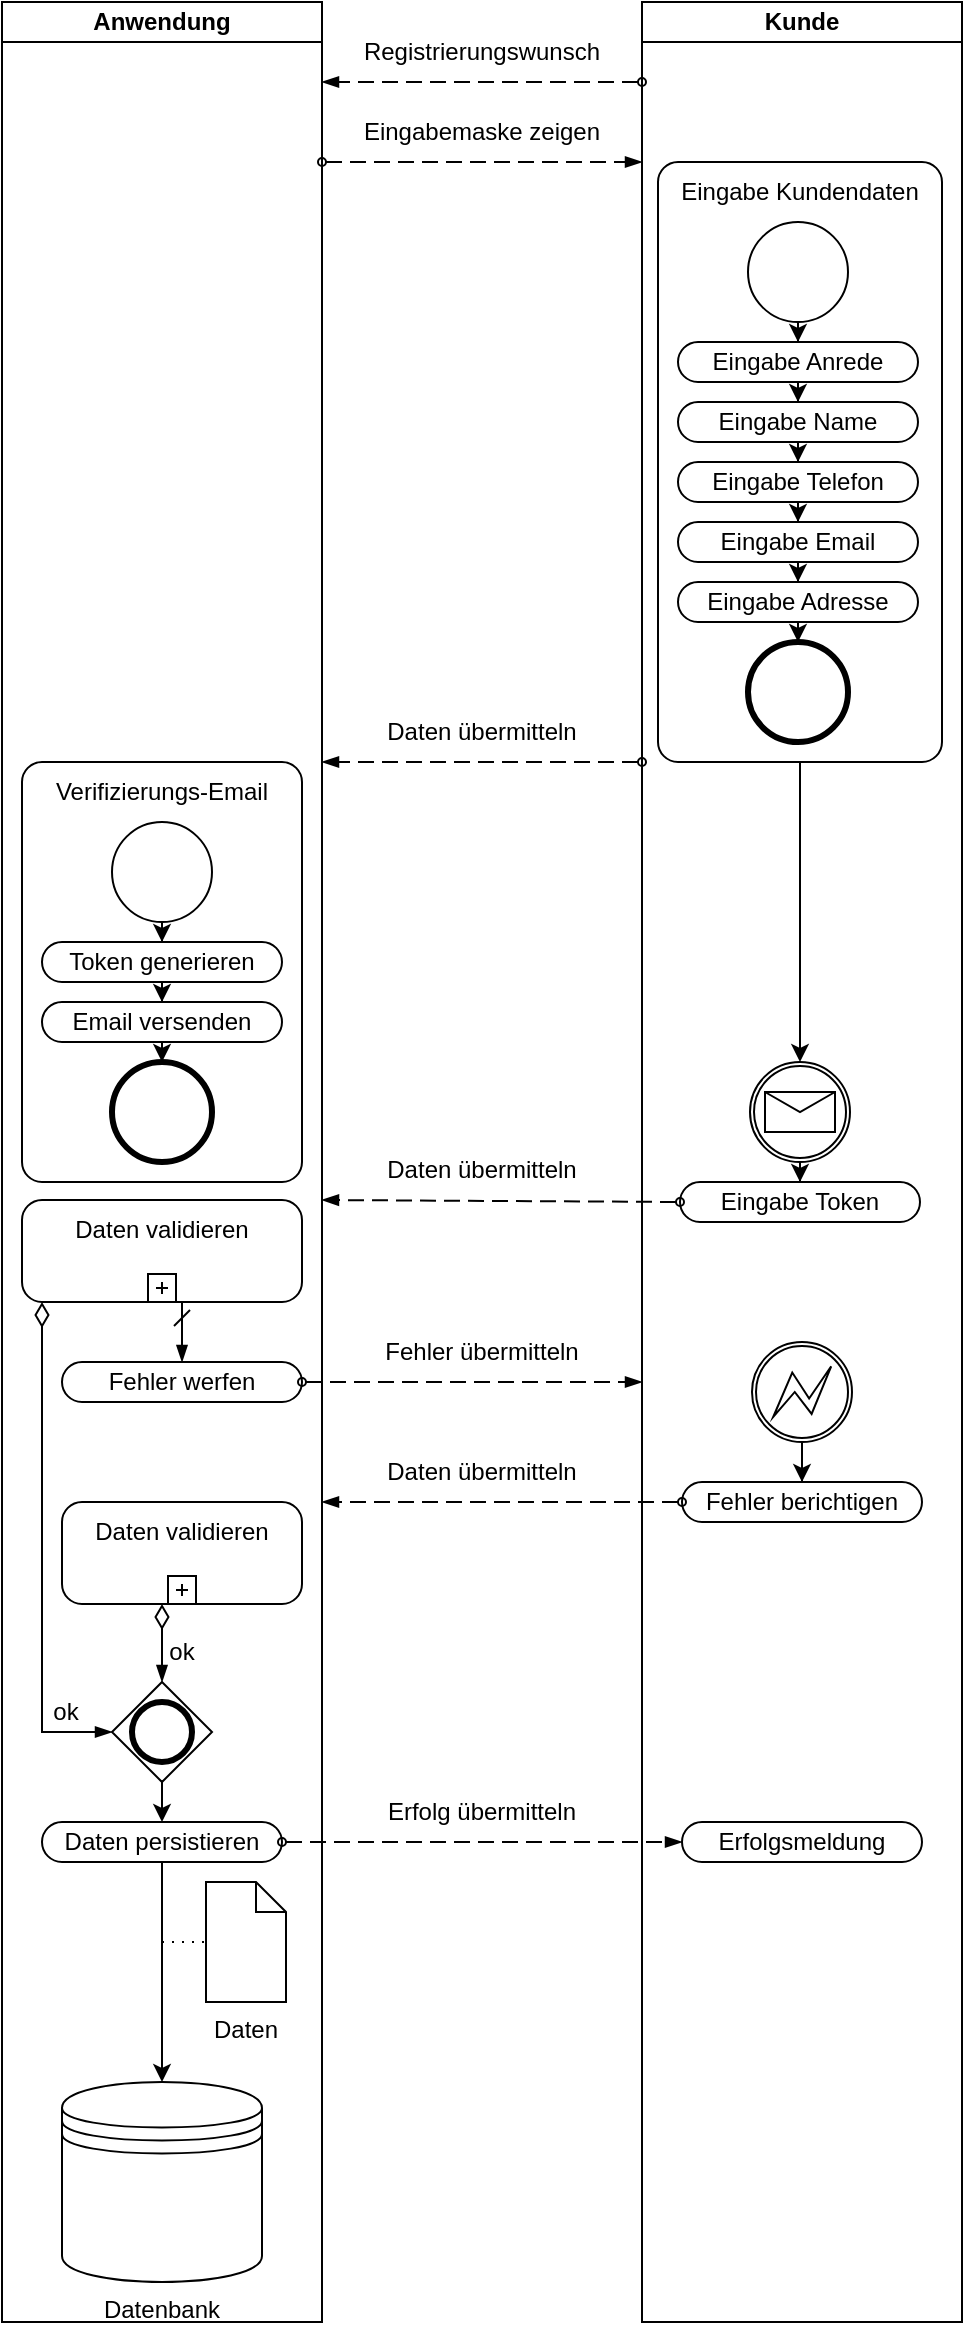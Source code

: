 <mxfile version="20.8.5" type="github">
  <diagram id="43jtYvTyGZ0bYMqSjgvY" name="Seite-1">
    <mxGraphModel dx="988" dy="540" grid="1" gridSize="10" guides="1" tooltips="1" connect="1" arrows="1" fold="1" page="1" pageScale="1" pageWidth="827" pageHeight="1169" math="0" shadow="0">
      <root>
        <mxCell id="0" />
        <mxCell id="1" parent="0" />
        <mxCell id="TToC9XK3ww74etlPqj3n-1" value="Anwendung" style="swimlane;startSize=20;whiteSpace=wrap;html=1;" vertex="1" parent="1">
          <mxGeometry x="160" width="160" height="1160" as="geometry" />
        </mxCell>
        <mxCell id="TToC9XK3ww74etlPqj3n-28" value="" style="points=[[0.25,0,0],[0.5,0,0],[0.75,0,0],[1,0.25,0],[1,0.5,0],[1,0.75,0],[0.75,1,0],[0.5,1,0],[0.25,1,0],[0,0.75,0],[0,0.5,0],[0,0.25,0]];shape=mxgraph.bpmn.task;whiteSpace=wrap;rectStyle=rounded;size=10;html=1;taskMarker=abstract;" vertex="1" parent="TToC9XK3ww74etlPqj3n-1">
          <mxGeometry x="10" y="380" width="140" height="210" as="geometry" />
        </mxCell>
        <mxCell id="TToC9XK3ww74etlPqj3n-29" value="Verifizierungs-Email" style="text;html=1;strokeColor=none;fillColor=none;align=center;verticalAlign=middle;whiteSpace=wrap;rounded=0;" vertex="1" parent="TToC9XK3ww74etlPqj3n-1">
          <mxGeometry x="10" y="380" width="140" height="30" as="geometry" />
        </mxCell>
        <mxCell id="TToC9XK3ww74etlPqj3n-32" style="edgeStyle=orthogonalEdgeStyle;rounded=0;orthogonalLoop=1;jettySize=auto;html=1;entryX=0.5;entryY=0;entryDx=0;entryDy=0;entryPerimeter=0;" edge="1" parent="TToC9XK3ww74etlPqj3n-1" source="TToC9XK3ww74etlPqj3n-30" target="TToC9XK3ww74etlPqj3n-31">
          <mxGeometry relative="1" as="geometry" />
        </mxCell>
        <mxCell id="TToC9XK3ww74etlPqj3n-30" value="" style="points=[[0.145,0.145,0],[0.5,0,0],[0.855,0.145,0],[1,0.5,0],[0.855,0.855,0],[0.5,1,0],[0.145,0.855,0],[0,0.5,0]];shape=mxgraph.bpmn.event;html=1;verticalLabelPosition=bottom;labelBackgroundColor=#ffffff;verticalAlign=top;align=center;perimeter=ellipsePerimeter;outlineConnect=0;aspect=fixed;outline=standard;symbol=general;" vertex="1" parent="TToC9XK3ww74etlPqj3n-1">
          <mxGeometry x="55" y="410" width="50" height="50" as="geometry" />
        </mxCell>
        <mxCell id="TToC9XK3ww74etlPqj3n-34" value="" style="edgeStyle=orthogonalEdgeStyle;rounded=0;orthogonalLoop=1;jettySize=auto;html=1;" edge="1" parent="TToC9XK3ww74etlPqj3n-1" source="TToC9XK3ww74etlPqj3n-31" target="TToC9XK3ww74etlPqj3n-33">
          <mxGeometry relative="1" as="geometry" />
        </mxCell>
        <mxCell id="TToC9XK3ww74etlPqj3n-31" value="Token generieren" style="points=[[0.25,0,0],[0.5,0,0],[0.75,0,0],[1,0.25,0],[1,0.5,0],[1,0.75,0],[0.75,1,0],[0.5,1,0],[0.25,1,0],[0,0.75,0],[0,0.5,0],[0,0.25,0]];shape=mxgraph.bpmn.task;whiteSpace=wrap;rectStyle=rounded;size=10;html=1;taskMarker=abstract;" vertex="1" parent="TToC9XK3ww74etlPqj3n-1">
          <mxGeometry x="20" y="470" width="120" height="20" as="geometry" />
        </mxCell>
        <mxCell id="TToC9XK3ww74etlPqj3n-36" style="edgeStyle=orthogonalEdgeStyle;rounded=0;orthogonalLoop=1;jettySize=auto;html=1;" edge="1" parent="TToC9XK3ww74etlPqj3n-1" source="TToC9XK3ww74etlPqj3n-33" target="TToC9XK3ww74etlPqj3n-35">
          <mxGeometry relative="1" as="geometry" />
        </mxCell>
        <mxCell id="TToC9XK3ww74etlPqj3n-33" value="Email versenden" style="points=[[0.25,0,0],[0.5,0,0],[0.75,0,0],[1,0.25,0],[1,0.5,0],[1,0.75,0],[0.75,1,0],[0.5,1,0],[0.25,1,0],[0,0.75,0],[0,0.5,0],[0,0.25,0]];shape=mxgraph.bpmn.task;whiteSpace=wrap;rectStyle=rounded;size=10;html=1;taskMarker=abstract;" vertex="1" parent="TToC9XK3ww74etlPqj3n-1">
          <mxGeometry x="20" y="500" width="120" height="20" as="geometry" />
        </mxCell>
        <mxCell id="TToC9XK3ww74etlPqj3n-35" value="" style="points=[[0.145,0.145,0],[0.5,0,0],[0.855,0.145,0],[1,0.5,0],[0.855,0.855,0],[0.5,1,0],[0.145,0.855,0],[0,0.5,0]];shape=mxgraph.bpmn.event;html=1;verticalLabelPosition=bottom;labelBackgroundColor=#ffffff;verticalAlign=top;align=center;perimeter=ellipsePerimeter;outlineConnect=0;aspect=fixed;outline=end;symbol=terminate2;" vertex="1" parent="TToC9XK3ww74etlPqj3n-1">
          <mxGeometry x="55" y="530" width="50" height="50" as="geometry" />
        </mxCell>
        <mxCell id="TToC9XK3ww74etlPqj3n-44" value="" style="points=[[0.25,0,0],[0.5,0,0],[0.75,0,0],[1,0.25,0],[1,0.5,0],[1,0.75,0],[0.75,1,0],[0.5,1,0],[0.25,1,0],[0,0.75,0],[0,0.5,0],[0,0.25,0]];shape=mxgraph.bpmn.task;whiteSpace=wrap;rectStyle=rounded;size=10;html=1;taskMarker=abstract;isLoopSub=1;" vertex="1" parent="TToC9XK3ww74etlPqj3n-1">
          <mxGeometry x="10" y="599" width="140" height="51" as="geometry" />
        </mxCell>
        <mxCell id="TToC9XK3ww74etlPqj3n-45" value="Daten validieren" style="text;html=1;strokeColor=none;fillColor=none;align=center;verticalAlign=middle;whiteSpace=wrap;rounded=0;" vertex="1" parent="TToC9XK3ww74etlPqj3n-1">
          <mxGeometry x="10" y="599" width="140" height="30" as="geometry" />
        </mxCell>
        <mxCell id="TToC9XK3ww74etlPqj3n-46" value="" style="edgeStyle=elbowEdgeStyle;fontSize=12;html=1;endArrow=blockThin;endFill=1;startArrow=diamondThin;startFill=0;endSize=6;startSize=10;rounded=0;entryX=0;entryY=0.5;entryDx=0;entryDy=0;entryPerimeter=0;" edge="1" parent="TToC9XK3ww74etlPqj3n-1" source="TToC9XK3ww74etlPqj3n-44" target="TToC9XK3ww74etlPqj3n-58">
          <mxGeometry width="160" relative="1" as="geometry">
            <mxPoint x="20" y="660" as="sourcePoint" />
            <mxPoint x="20" y="810" as="targetPoint" />
            <Array as="points">
              <mxPoint x="20" y="670" />
            </Array>
          </mxGeometry>
        </mxCell>
        <mxCell id="TToC9XK3ww74etlPqj3n-48" value="" style="points=[[0.25,0,0],[0.5,0,0],[0.75,0,0],[1,0.25,0],[1,0.5,0],[1,0.75,0],[0.75,1,0],[0.5,1,0],[0.25,1,0],[0,0.75,0],[0,0.5,0],[0,0.25,0]];shape=mxgraph.bpmn.task;whiteSpace=wrap;rectStyle=rounded;size=10;html=1;taskMarker=abstract;isLoopSub=1;" vertex="1" parent="TToC9XK3ww74etlPqj3n-1">
          <mxGeometry x="30" y="750" width="120" height="51" as="geometry" />
        </mxCell>
        <mxCell id="TToC9XK3ww74etlPqj3n-49" value="Daten validieren" style="text;html=1;strokeColor=none;fillColor=none;align=center;verticalAlign=middle;whiteSpace=wrap;rounded=0;" vertex="1" parent="TToC9XK3ww74etlPqj3n-1">
          <mxGeometry x="30" y="750" width="120" height="30" as="geometry" />
        </mxCell>
        <mxCell id="TToC9XK3ww74etlPqj3n-53" value="Fehler werfen" style="points=[[0.25,0,0],[0.5,0,0],[0.75,0,0],[1,0.25,0],[1,0.5,0],[1,0.75,0],[0.75,1,0],[0.5,1,0],[0.25,1,0],[0,0.75,0],[0,0.5,0],[0,0.25,0]];shape=mxgraph.bpmn.task;whiteSpace=wrap;rectStyle=rounded;size=10;html=1;taskMarker=abstract;" vertex="1" parent="TToC9XK3ww74etlPqj3n-1">
          <mxGeometry x="30" y="680" width="120" height="20" as="geometry" />
        </mxCell>
        <mxCell id="TToC9XK3ww74etlPqj3n-54" value="" style="edgeStyle=elbowEdgeStyle;fontSize=12;html=1;endArrow=blockThin;endFill=1;startArrow=dash;startFill=0;endSize=6;startSize=6;rounded=0;entryX=0.5;entryY=0;entryDx=0;entryDy=0;entryPerimeter=0;" edge="1" parent="TToC9XK3ww74etlPqj3n-1" source="TToC9XK3ww74etlPqj3n-44" target="TToC9XK3ww74etlPqj3n-53">
          <mxGeometry width="160" relative="1" as="geometry">
            <mxPoint x="50" y="670" as="sourcePoint" />
            <mxPoint x="210" y="670" as="targetPoint" />
            <Array as="points">
              <mxPoint x="90" y="670" />
            </Array>
          </mxGeometry>
        </mxCell>
        <mxCell id="TToC9XK3ww74etlPqj3n-68" style="edgeStyle=orthogonalEdgeStyle;rounded=0;orthogonalLoop=1;jettySize=auto;html=1;exitX=0.5;exitY=1;exitDx=0;exitDy=0;exitPerimeter=0;entryX=0.5;entryY=0;entryDx=0;entryDy=0;entryPerimeter=0;startArrow=none;startFill=0;startSize=10;" edge="1" parent="TToC9XK3ww74etlPqj3n-1" source="TToC9XK3ww74etlPqj3n-58" target="TToC9XK3ww74etlPqj3n-66">
          <mxGeometry relative="1" as="geometry" />
        </mxCell>
        <mxCell id="TToC9XK3ww74etlPqj3n-58" value="" style="points=[[0.25,0.25,0],[0.5,0,0],[0.75,0.25,0],[1,0.5,0],[0.75,0.75,0],[0.5,1,0],[0.25,0.75,0],[0,0.5,0]];shape=mxgraph.bpmn.gateway2;html=1;verticalLabelPosition=bottom;labelBackgroundColor=#ffffff;verticalAlign=top;align=center;perimeter=rhombusPerimeter;outlineConnect=0;outline=end;symbol=general;" vertex="1" parent="TToC9XK3ww74etlPqj3n-1">
          <mxGeometry x="55" y="840" width="50" height="50" as="geometry" />
        </mxCell>
        <mxCell id="TToC9XK3ww74etlPqj3n-60" value="" style="edgeStyle=elbowEdgeStyle;fontSize=12;html=1;endArrow=blockThin;endFill=1;startArrow=diamondThin;startFill=0;endSize=6;startSize=10;rounded=0;entryX=0.5;entryY=0;entryDx=0;entryDy=0;entryPerimeter=0;" edge="1" parent="TToC9XK3ww74etlPqj3n-1" source="TToC9XK3ww74etlPqj3n-48" target="TToC9XK3ww74etlPqj3n-58">
          <mxGeometry width="160" relative="1" as="geometry">
            <mxPoint x="30" y="660" as="sourcePoint" />
            <mxPoint x="65" y="845" as="targetPoint" />
            <Array as="points">
              <mxPoint x="80" y="780" />
            </Array>
          </mxGeometry>
        </mxCell>
        <mxCell id="TToC9XK3ww74etlPqj3n-61" value="ok" style="text;html=1;strokeColor=none;fillColor=none;align=center;verticalAlign=middle;whiteSpace=wrap;rounded=0;" vertex="1" parent="TToC9XK3ww74etlPqj3n-1">
          <mxGeometry x="78" y="810" width="24" height="30" as="geometry" />
        </mxCell>
        <mxCell id="TToC9XK3ww74etlPqj3n-62" value="ok" style="text;html=1;strokeColor=none;fillColor=none;align=center;verticalAlign=middle;whiteSpace=wrap;rounded=0;" vertex="1" parent="TToC9XK3ww74etlPqj3n-1">
          <mxGeometry x="20" y="840" width="24" height="30" as="geometry" />
        </mxCell>
        <mxCell id="TToC9XK3ww74etlPqj3n-65" value="Datenbank" style="shape=datastore;whiteSpace=wrap;html=1;labelPosition=center;verticalLabelPosition=bottom;align=center;verticalAlign=top;" vertex="1" parent="TToC9XK3ww74etlPqj3n-1">
          <mxGeometry x="30" y="1040" width="100" height="100" as="geometry" />
        </mxCell>
        <mxCell id="TToC9XK3ww74etlPqj3n-67" style="edgeStyle=orthogonalEdgeStyle;rounded=0;orthogonalLoop=1;jettySize=auto;html=1;entryX=0.5;entryY=0;entryDx=0;entryDy=0;startArrow=none;startFill=0;startSize=10;" edge="1" parent="TToC9XK3ww74etlPqj3n-1" source="TToC9XK3ww74etlPqj3n-66" target="TToC9XK3ww74etlPqj3n-65">
          <mxGeometry relative="1" as="geometry" />
        </mxCell>
        <mxCell id="TToC9XK3ww74etlPqj3n-66" value="Daten persistieren" style="points=[[0.25,0,0],[0.5,0,0],[0.75,0,0],[1,0.25,0],[1,0.5,0],[1,0.75,0],[0.75,1,0],[0.5,1,0],[0.25,1,0],[0,0.75,0],[0,0.5,0],[0,0.25,0]];shape=mxgraph.bpmn.task;whiteSpace=wrap;rectStyle=rounded;size=10;html=1;taskMarker=abstract;" vertex="1" parent="TToC9XK3ww74etlPqj3n-1">
          <mxGeometry x="20" y="910" width="120" height="20" as="geometry" />
        </mxCell>
        <mxCell id="TToC9XK3ww74etlPqj3n-69" value="Daten" style="shape=mxgraph.bpmn.data;labelPosition=center;verticalLabelPosition=bottom;align=center;verticalAlign=top;whiteSpace=wrap;size=15;html=1;" vertex="1" parent="TToC9XK3ww74etlPqj3n-1">
          <mxGeometry x="102" y="940" width="40" height="60" as="geometry" />
        </mxCell>
        <mxCell id="TToC9XK3ww74etlPqj3n-70" value="" style="edgeStyle=elbowEdgeStyle;fontSize=12;html=1;endFill=0;startFill=0;endSize=6;startSize=6;dashed=1;dashPattern=1 4;endArrow=none;startArrow=none;rounded=0;entryX=0;entryY=0.5;entryDx=0;entryDy=0;entryPerimeter=0;" edge="1" parent="TToC9XK3ww74etlPqj3n-1" target="TToC9XK3ww74etlPqj3n-69">
          <mxGeometry width="160" relative="1" as="geometry">
            <mxPoint x="80" y="970" as="sourcePoint" />
            <mxPoint x="200" y="970" as="targetPoint" />
          </mxGeometry>
        </mxCell>
        <mxCell id="TToC9XK3ww74etlPqj3n-2" value="Kunde" style="swimlane;startSize=20;whiteSpace=wrap;html=1;" vertex="1" parent="1">
          <mxGeometry x="480" width="160" height="1160" as="geometry" />
        </mxCell>
        <mxCell id="TToC9XK3ww74etlPqj3n-39" style="edgeStyle=orthogonalEdgeStyle;rounded=0;orthogonalLoop=1;jettySize=auto;html=1;" edge="1" parent="TToC9XK3ww74etlPqj3n-2" source="TToC9XK3ww74etlPqj3n-5" target="TToC9XK3ww74etlPqj3n-38">
          <mxGeometry relative="1" as="geometry" />
        </mxCell>
        <mxCell id="TToC9XK3ww74etlPqj3n-5" value="" style="points=[[0.25,0,0],[0.5,0,0],[0.75,0,0],[1,0.25,0],[1,0.5,0],[1,0.75,0],[0.75,1,0],[0.5,1,0],[0.25,1,0],[0,0.75,0],[0,0.5,0],[0,0.25,0]];shape=mxgraph.bpmn.task;whiteSpace=wrap;rectStyle=rounded;size=10;html=1;taskMarker=abstract;" vertex="1" parent="TToC9XK3ww74etlPqj3n-2">
          <mxGeometry x="8" y="80" width="142" height="300" as="geometry" />
        </mxCell>
        <mxCell id="TToC9XK3ww74etlPqj3n-12" style="edgeStyle=orthogonalEdgeStyle;rounded=0;orthogonalLoop=1;jettySize=auto;html=1;entryX=0.5;entryY=0;entryDx=0;entryDy=0;entryPerimeter=0;" edge="1" parent="TToC9XK3ww74etlPqj3n-2" source="TToC9XK3ww74etlPqj3n-10" target="TToC9XK3ww74etlPqj3n-11">
          <mxGeometry relative="1" as="geometry" />
        </mxCell>
        <mxCell id="TToC9XK3ww74etlPqj3n-10" value="" style="points=[[0.145,0.145,0],[0.5,0,0],[0.855,0.145,0],[1,0.5,0],[0.855,0.855,0],[0.5,1,0],[0.145,0.855,0],[0,0.5,0]];shape=mxgraph.bpmn.event;html=1;verticalLabelPosition=bottom;labelBackgroundColor=#ffffff;verticalAlign=top;align=center;perimeter=ellipsePerimeter;outlineConnect=0;aspect=fixed;outline=standard;symbol=general;" vertex="1" parent="TToC9XK3ww74etlPqj3n-2">
          <mxGeometry x="53" y="110" width="50" height="50" as="geometry" />
        </mxCell>
        <mxCell id="TToC9XK3ww74etlPqj3n-14" value="" style="edgeStyle=orthogonalEdgeStyle;rounded=0;orthogonalLoop=1;jettySize=auto;html=1;" edge="1" parent="TToC9XK3ww74etlPqj3n-2" source="TToC9XK3ww74etlPqj3n-11" target="TToC9XK3ww74etlPqj3n-13">
          <mxGeometry relative="1" as="geometry" />
        </mxCell>
        <mxCell id="TToC9XK3ww74etlPqj3n-11" value="Eingabe Anrede" style="points=[[0.25,0,0],[0.5,0,0],[0.75,0,0],[1,0.25,0],[1,0.5,0],[1,0.75,0],[0.75,1,0],[0.5,1,0],[0.25,1,0],[0,0.75,0],[0,0.5,0],[0,0.25,0]];shape=mxgraph.bpmn.task;whiteSpace=wrap;rectStyle=rounded;size=10;html=1;taskMarker=abstract;" vertex="1" parent="TToC9XK3ww74etlPqj3n-2">
          <mxGeometry x="18" y="170" width="120" height="20" as="geometry" />
        </mxCell>
        <mxCell id="TToC9XK3ww74etlPqj3n-16" value="" style="edgeStyle=orthogonalEdgeStyle;rounded=0;orthogonalLoop=1;jettySize=auto;html=1;" edge="1" parent="TToC9XK3ww74etlPqj3n-2" source="TToC9XK3ww74etlPqj3n-13" target="TToC9XK3ww74etlPqj3n-15">
          <mxGeometry relative="1" as="geometry" />
        </mxCell>
        <mxCell id="TToC9XK3ww74etlPqj3n-13" value="Eingabe Name" style="points=[[0.25,0,0],[0.5,0,0],[0.75,0,0],[1,0.25,0],[1,0.5,0],[1,0.75,0],[0.75,1,0],[0.5,1,0],[0.25,1,0],[0,0.75,0],[0,0.5,0],[0,0.25,0]];shape=mxgraph.bpmn.task;whiteSpace=wrap;rectStyle=rounded;size=10;html=1;taskMarker=abstract;" vertex="1" parent="TToC9XK3ww74etlPqj3n-2">
          <mxGeometry x="18" y="200" width="120" height="20" as="geometry" />
        </mxCell>
        <mxCell id="TToC9XK3ww74etlPqj3n-18" value="" style="edgeStyle=orthogonalEdgeStyle;rounded=0;orthogonalLoop=1;jettySize=auto;html=1;" edge="1" parent="TToC9XK3ww74etlPqj3n-2" source="TToC9XK3ww74etlPqj3n-15" target="TToC9XK3ww74etlPqj3n-17">
          <mxGeometry relative="1" as="geometry" />
        </mxCell>
        <mxCell id="TToC9XK3ww74etlPqj3n-15" value="Eingabe Telefon" style="points=[[0.25,0,0],[0.5,0,0],[0.75,0,0],[1,0.25,0],[1,0.5,0],[1,0.75,0],[0.75,1,0],[0.5,1,0],[0.25,1,0],[0,0.75,0],[0,0.5,0],[0,0.25,0]];shape=mxgraph.bpmn.task;whiteSpace=wrap;rectStyle=rounded;size=10;html=1;taskMarker=abstract;" vertex="1" parent="TToC9XK3ww74etlPqj3n-2">
          <mxGeometry x="18" y="230" width="120" height="20" as="geometry" />
        </mxCell>
        <mxCell id="TToC9XK3ww74etlPqj3n-20" style="edgeStyle=orthogonalEdgeStyle;rounded=0;orthogonalLoop=1;jettySize=auto;html=1;entryX=0.5;entryY=0;entryDx=0;entryDy=0;entryPerimeter=0;" edge="1" parent="TToC9XK3ww74etlPqj3n-2" source="TToC9XK3ww74etlPqj3n-17" target="TToC9XK3ww74etlPqj3n-19">
          <mxGeometry relative="1" as="geometry" />
        </mxCell>
        <mxCell id="TToC9XK3ww74etlPqj3n-17" value="Eingabe Email" style="points=[[0.25,0,0],[0.5,0,0],[0.75,0,0],[1,0.25,0],[1,0.5,0],[1,0.75,0],[0.75,1,0],[0.5,1,0],[0.25,1,0],[0,0.75,0],[0,0.5,0],[0,0.25,0]];shape=mxgraph.bpmn.task;whiteSpace=wrap;rectStyle=rounded;size=10;html=1;taskMarker=abstract;" vertex="1" parent="TToC9XK3ww74etlPqj3n-2">
          <mxGeometry x="18" y="260" width="120" height="20" as="geometry" />
        </mxCell>
        <mxCell id="TToC9XK3ww74etlPqj3n-24" style="edgeStyle=orthogonalEdgeStyle;rounded=0;orthogonalLoop=1;jettySize=auto;html=1;entryX=0.5;entryY=0;entryDx=0;entryDy=0;entryPerimeter=0;" edge="1" parent="TToC9XK3ww74etlPqj3n-2" source="TToC9XK3ww74etlPqj3n-19" target="TToC9XK3ww74etlPqj3n-23">
          <mxGeometry relative="1" as="geometry" />
        </mxCell>
        <mxCell id="TToC9XK3ww74etlPqj3n-19" value="Eingabe Adresse" style="points=[[0.25,0,0],[0.5,0,0],[0.75,0,0],[1,0.25,0],[1,0.5,0],[1,0.75,0],[0.75,1,0],[0.5,1,0],[0.25,1,0],[0,0.75,0],[0,0.5,0],[0,0.25,0]];shape=mxgraph.bpmn.task;whiteSpace=wrap;rectStyle=rounded;size=10;html=1;taskMarker=abstract;" vertex="1" parent="TToC9XK3ww74etlPqj3n-2">
          <mxGeometry x="18" y="290" width="120" height="20" as="geometry" />
        </mxCell>
        <mxCell id="TToC9XK3ww74etlPqj3n-23" value="" style="points=[[0.145,0.145,0],[0.5,0,0],[0.855,0.145,0],[1,0.5,0],[0.855,0.855,0],[0.5,1,0],[0.145,0.855,0],[0,0.5,0]];shape=mxgraph.bpmn.event;html=1;verticalLabelPosition=bottom;labelBackgroundColor=#ffffff;verticalAlign=top;align=center;perimeter=ellipsePerimeter;outlineConnect=0;aspect=fixed;outline=end;symbol=terminate2;" vertex="1" parent="TToC9XK3ww74etlPqj3n-2">
          <mxGeometry x="53" y="320" width="50" height="50" as="geometry" />
        </mxCell>
        <mxCell id="TToC9XK3ww74etlPqj3n-27" value="Eingabe Kundendaten" style="text;html=1;strokeColor=none;fillColor=none;align=center;verticalAlign=middle;whiteSpace=wrap;rounded=0;" vertex="1" parent="TToC9XK3ww74etlPqj3n-2">
          <mxGeometry x="8" y="80" width="142" height="30" as="geometry" />
        </mxCell>
        <mxCell id="TToC9XK3ww74etlPqj3n-41" style="edgeStyle=orthogonalEdgeStyle;rounded=0;orthogonalLoop=1;jettySize=auto;html=1;entryX=0.5;entryY=0;entryDx=0;entryDy=0;entryPerimeter=0;" edge="1" parent="TToC9XK3ww74etlPqj3n-2" source="TToC9XK3ww74etlPqj3n-38" target="TToC9XK3ww74etlPqj3n-40">
          <mxGeometry relative="1" as="geometry" />
        </mxCell>
        <mxCell id="TToC9XK3ww74etlPqj3n-38" value="" style="points=[[0.145,0.145,0],[0.5,0,0],[0.855,0.145,0],[1,0.5,0],[0.855,0.855,0],[0.5,1,0],[0.145,0.855,0],[0,0.5,0]];shape=mxgraph.bpmn.event;html=1;verticalLabelPosition=bottom;labelBackgroundColor=#ffffff;verticalAlign=top;align=center;perimeter=ellipsePerimeter;outlineConnect=0;aspect=fixed;outline=catching;symbol=message;" vertex="1" parent="TToC9XK3ww74etlPqj3n-2">
          <mxGeometry x="54" y="530" width="50" height="50" as="geometry" />
        </mxCell>
        <mxCell id="TToC9XK3ww74etlPqj3n-40" value="Eingabe Token" style="points=[[0.25,0,0],[0.5,0,0],[0.75,0,0],[1,0.25,0],[1,0.5,0],[1,0.75,0],[0.75,1,0],[0.5,1,0],[0.25,1,0],[0,0.75,0],[0,0.5,0],[0,0.25,0]];shape=mxgraph.bpmn.task;whiteSpace=wrap;rectStyle=rounded;size=10;html=1;taskMarker=abstract;" vertex="1" parent="TToC9XK3ww74etlPqj3n-2">
          <mxGeometry x="19" y="590" width="120" height="20" as="geometry" />
        </mxCell>
        <mxCell id="TToC9XK3ww74etlPqj3n-47" value="Fehler berichtigen" style="points=[[0.25,0,0],[0.5,0,0],[0.75,0,0],[1,0.25,0],[1,0.5,0],[1,0.75,0],[0.75,1,0],[0.5,1,0],[0.25,1,0],[0,0.75,0],[0,0.5,0],[0,0.25,0]];shape=mxgraph.bpmn.task;whiteSpace=wrap;rectStyle=rounded;size=10;html=1;taskMarker=abstract;" vertex="1" parent="TToC9XK3ww74etlPqj3n-2">
          <mxGeometry x="20" y="740" width="120" height="20" as="geometry" />
        </mxCell>
        <mxCell id="TToC9XK3ww74etlPqj3n-57" style="edgeStyle=orthogonalEdgeStyle;rounded=0;orthogonalLoop=1;jettySize=auto;html=1;entryX=0.5;entryY=0;entryDx=0;entryDy=0;entryPerimeter=0;" edge="1" parent="TToC9XK3ww74etlPqj3n-2" source="TToC9XK3ww74etlPqj3n-52" target="TToC9XK3ww74etlPqj3n-47">
          <mxGeometry relative="1" as="geometry" />
        </mxCell>
        <mxCell id="TToC9XK3ww74etlPqj3n-52" value="" style="points=[[0.145,0.145,0],[0.5,0,0],[0.855,0.145,0],[1,0.5,0],[0.855,0.855,0],[0.5,1,0],[0.145,0.855,0],[0,0.5,0]];shape=mxgraph.bpmn.event;html=1;verticalLabelPosition=bottom;labelBackgroundColor=#ffffff;verticalAlign=top;align=center;perimeter=ellipsePerimeter;outlineConnect=0;aspect=fixed;outline=boundInt;symbol=error;" vertex="1" parent="TToC9XK3ww74etlPqj3n-2">
          <mxGeometry x="55" y="670" width="50" height="50" as="geometry" />
        </mxCell>
        <mxCell id="TToC9XK3ww74etlPqj3n-72" value="Erfolgsmeldung" style="points=[[0.25,0,0],[0.5,0,0],[0.75,0,0],[1,0.25,0],[1,0.5,0],[1,0.75,0],[0.75,1,0],[0.5,1,0],[0.25,1,0],[0,0.75,0],[0,0.5,0],[0,0.25,0]];shape=mxgraph.bpmn.task;whiteSpace=wrap;rectStyle=rounded;size=10;html=1;taskMarker=abstract;" vertex="1" parent="TToC9XK3ww74etlPqj3n-2">
          <mxGeometry x="20" y="910" width="120" height="20" as="geometry" />
        </mxCell>
        <mxCell id="TToC9XK3ww74etlPqj3n-6" value="" style="dashed=1;dashPattern=8 4;endArrow=blockThin;endFill=1;startArrow=oval;startFill=0;endSize=6;startSize=4;html=1;rounded=0;" edge="1" parent="1">
          <mxGeometry width="160" relative="1" as="geometry">
            <mxPoint x="480" y="40" as="sourcePoint" />
            <mxPoint x="320" y="40" as="targetPoint" />
          </mxGeometry>
        </mxCell>
        <mxCell id="TToC9XK3ww74etlPqj3n-7" value="Registrierungswunsch" style="text;html=1;strokeColor=none;fillColor=none;align=center;verticalAlign=middle;whiteSpace=wrap;rounded=0;" vertex="1" parent="1">
          <mxGeometry x="320" y="10" width="160" height="30" as="geometry" />
        </mxCell>
        <mxCell id="TToC9XK3ww74etlPqj3n-8" value="" style="dashed=1;dashPattern=8 4;endArrow=blockThin;endFill=1;startArrow=oval;startFill=0;endSize=6;startSize=4;html=1;rounded=0;" edge="1" parent="1">
          <mxGeometry width="160" relative="1" as="geometry">
            <mxPoint x="320" y="80" as="sourcePoint" />
            <mxPoint x="480" y="80" as="targetPoint" />
          </mxGeometry>
        </mxCell>
        <mxCell id="TToC9XK3ww74etlPqj3n-9" value="Eingabemaske zeigen" style="text;html=1;strokeColor=none;fillColor=none;align=center;verticalAlign=middle;whiteSpace=wrap;rounded=0;" vertex="1" parent="1">
          <mxGeometry x="320" y="50" width="160" height="30" as="geometry" />
        </mxCell>
        <mxCell id="TToC9XK3ww74etlPqj3n-25" value="" style="dashed=1;dashPattern=8 4;endArrow=blockThin;endFill=1;startArrow=oval;startFill=0;endSize=6;startSize=4;html=1;rounded=0;" edge="1" parent="1">
          <mxGeometry width="160" relative="1" as="geometry">
            <mxPoint x="480" y="380" as="sourcePoint" />
            <mxPoint x="320" y="380" as="targetPoint" />
          </mxGeometry>
        </mxCell>
        <mxCell id="TToC9XK3ww74etlPqj3n-26" value="Daten übermitteln" style="text;html=1;strokeColor=none;fillColor=none;align=center;verticalAlign=middle;whiteSpace=wrap;rounded=0;" vertex="1" parent="1">
          <mxGeometry x="320" y="350" width="160" height="30" as="geometry" />
        </mxCell>
        <mxCell id="TToC9XK3ww74etlPqj3n-42" value="" style="dashed=1;dashPattern=8 4;endArrow=blockThin;endFill=1;startArrow=oval;startFill=0;endSize=6;startSize=4;html=1;rounded=0;exitX=0;exitY=0.5;exitDx=0;exitDy=0;exitPerimeter=0;entryX=0;entryY=1;entryDx=0;entryDy=0;" edge="1" parent="1" source="TToC9XK3ww74etlPqj3n-40" target="TToC9XK3ww74etlPqj3n-56">
          <mxGeometry width="160" relative="1" as="geometry">
            <mxPoint x="480" y="600" as="sourcePoint" />
            <mxPoint x="320" y="600" as="targetPoint" />
          </mxGeometry>
        </mxCell>
        <mxCell id="TToC9XK3ww74etlPqj3n-43" value="Fehler übermitteln" style="text;html=1;strokeColor=none;fillColor=none;align=center;verticalAlign=middle;whiteSpace=wrap;rounded=0;" vertex="1" parent="1">
          <mxGeometry x="320" y="660" width="160" height="30" as="geometry" />
        </mxCell>
        <mxCell id="TToC9XK3ww74etlPqj3n-50" value="" style="dashed=1;dashPattern=8 4;endArrow=blockThin;endFill=1;startArrow=oval;startFill=0;endSize=6;startSize=4;html=1;rounded=0;exitX=0;exitY=0.5;exitDx=0;exitDy=0;exitPerimeter=0;entryX=0;entryY=1;entryDx=0;entryDy=0;" edge="1" parent="1" source="TToC9XK3ww74etlPqj3n-47" target="TToC9XK3ww74etlPqj3n-51">
          <mxGeometry width="160" relative="1" as="geometry">
            <mxPoint x="489.5" y="710" as="sourcePoint" />
            <mxPoint x="320" y="760" as="targetPoint" />
          </mxGeometry>
        </mxCell>
        <mxCell id="TToC9XK3ww74etlPqj3n-51" value="Daten übermitteln" style="text;html=1;strokeColor=none;fillColor=none;align=center;verticalAlign=middle;whiteSpace=wrap;rounded=0;" vertex="1" parent="1">
          <mxGeometry x="320" y="720" width="160" height="30" as="geometry" />
        </mxCell>
        <mxCell id="TToC9XK3ww74etlPqj3n-55" value="" style="dashed=1;dashPattern=8 4;endArrow=blockThin;endFill=1;startArrow=oval;startFill=0;endSize=6;startSize=4;html=1;rounded=0;exitX=1;exitY=0.5;exitDx=0;exitDy=0;exitPerimeter=0;" edge="1" parent="1" source="TToC9XK3ww74etlPqj3n-53">
          <mxGeometry width="160" relative="1" as="geometry">
            <mxPoint x="320" y="690" as="sourcePoint" />
            <mxPoint x="480" y="690" as="targetPoint" />
          </mxGeometry>
        </mxCell>
        <mxCell id="TToC9XK3ww74etlPqj3n-56" value="Daten übermitteln" style="text;html=1;strokeColor=none;fillColor=none;align=center;verticalAlign=middle;whiteSpace=wrap;rounded=0;" vertex="1" parent="1">
          <mxGeometry x="320" y="569" width="160" height="30" as="geometry" />
        </mxCell>
        <mxCell id="TToC9XK3ww74etlPqj3n-71" value="" style="dashed=1;dashPattern=8 4;endArrow=blockThin;endFill=1;startArrow=oval;startFill=0;endSize=6;startSize=4;html=1;rounded=0;exitX=1;exitY=0.5;exitDx=0;exitDy=0;exitPerimeter=0;entryX=0;entryY=0.5;entryDx=0;entryDy=0;entryPerimeter=0;" edge="1" parent="1" source="TToC9XK3ww74etlPqj3n-66" target="TToC9XK3ww74etlPqj3n-72">
          <mxGeometry width="160" relative="1" as="geometry">
            <mxPoint x="310" y="920" as="sourcePoint" />
            <mxPoint x="480" y="920" as="targetPoint" />
          </mxGeometry>
        </mxCell>
        <mxCell id="TToC9XK3ww74etlPqj3n-73" value="Erfolg übermitteln" style="text;html=1;strokeColor=none;fillColor=none;align=center;verticalAlign=middle;whiteSpace=wrap;rounded=0;" vertex="1" parent="1">
          <mxGeometry x="320" y="890" width="160" height="30" as="geometry" />
        </mxCell>
      </root>
    </mxGraphModel>
  </diagram>
</mxfile>
